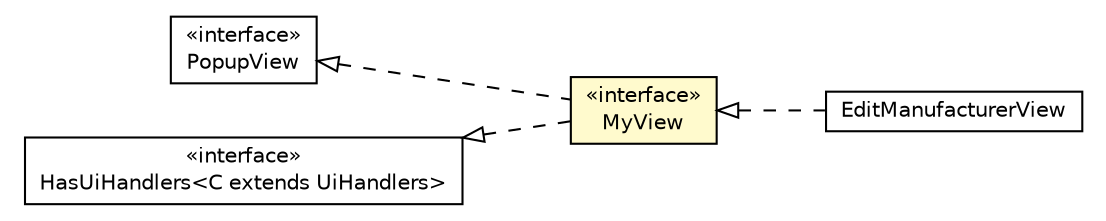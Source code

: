 #!/usr/local/bin/dot
#
# Class diagram 
# Generated by UMLGraph version R5_6-24-gf6e263 (http://www.umlgraph.org/)
#

digraph G {
	edge [fontname="Helvetica",fontsize=10,labelfontname="Helvetica",labelfontsize=10];
	node [fontname="Helvetica",fontsize=10,shape=plaintext];
	nodesep=0.25;
	ranksep=0.5;
	rankdir=LR;
	// com.gwtplatform.mvp.client.PopupView
	c173024 [label=<<table title="com.gwtplatform.mvp.client.PopupView" border="0" cellborder="1" cellspacing="0" cellpadding="2" port="p" href="../../../../../mvp/client/PopupView.html">
		<tr><td><table border="0" cellspacing="0" cellpadding="1">
<tr><td align="center" balign="center"> &#171;interface&#187; </td></tr>
<tr><td align="center" balign="center"> PopupView </td></tr>
		</table></td></tr>
		</table>>, URL="../../../../../mvp/client/PopupView.html", fontname="Helvetica", fontcolor="black", fontsize=10.0];
	// com.gwtplatform.mvp.client.HasUiHandlers<C extends com.gwtplatform.mvp.client.UiHandlers>
	c173025 [label=<<table title="com.gwtplatform.mvp.client.HasUiHandlers" border="0" cellborder="1" cellspacing="0" cellpadding="2" port="p" href="../../../../../mvp/client/HasUiHandlers.html">
		<tr><td><table border="0" cellspacing="0" cellpadding="1">
<tr><td align="center" balign="center"> &#171;interface&#187; </td></tr>
<tr><td align="center" balign="center"> HasUiHandlers&lt;C extends UiHandlers&gt; </td></tr>
		</table></td></tr>
		</table>>, URL="../../../../../mvp/client/HasUiHandlers.html", fontname="Helvetica", fontcolor="black", fontsize=10.0];
	// com.gwtplatform.carstore.client.application.manufacturer.ui.EditManufacturerView
	c173330 [label=<<table title="com.gwtplatform.carstore.client.application.manufacturer.ui.EditManufacturerView" border="0" cellborder="1" cellspacing="0" cellpadding="2" port="p" href="./EditManufacturerView.html">
		<tr><td><table border="0" cellspacing="0" cellpadding="1">
<tr><td align="center" balign="center"> EditManufacturerView </td></tr>
		</table></td></tr>
		</table>>, URL="./EditManufacturerView.html", fontname="Helvetica", fontcolor="black", fontsize=10.0];
	// com.gwtplatform.carstore.client.application.manufacturer.ui.EditManufacturerPresenter.MyView
	c173333 [label=<<table title="com.gwtplatform.carstore.client.application.manufacturer.ui.EditManufacturerPresenter.MyView" border="0" cellborder="1" cellspacing="0" cellpadding="2" port="p" bgcolor="lemonChiffon" href="./EditManufacturerPresenter.MyView.html">
		<tr><td><table border="0" cellspacing="0" cellpadding="1">
<tr><td align="center" balign="center"> &#171;interface&#187; </td></tr>
<tr><td align="center" balign="center"> MyView </td></tr>
		</table></td></tr>
		</table>>, URL="./EditManufacturerPresenter.MyView.html", fontname="Helvetica", fontcolor="black", fontsize=10.0];
	//com.gwtplatform.carstore.client.application.manufacturer.ui.EditManufacturerView implements com.gwtplatform.carstore.client.application.manufacturer.ui.EditManufacturerPresenter.MyView
	c173333:p -> c173330:p [dir=back,arrowtail=empty,style=dashed];
	//com.gwtplatform.carstore.client.application.manufacturer.ui.EditManufacturerPresenter.MyView implements com.gwtplatform.mvp.client.PopupView
	c173024:p -> c173333:p [dir=back,arrowtail=empty,style=dashed];
	//com.gwtplatform.carstore.client.application.manufacturer.ui.EditManufacturerPresenter.MyView implements com.gwtplatform.mvp.client.HasUiHandlers<C extends com.gwtplatform.mvp.client.UiHandlers>
	c173025:p -> c173333:p [dir=back,arrowtail=empty,style=dashed];
}

